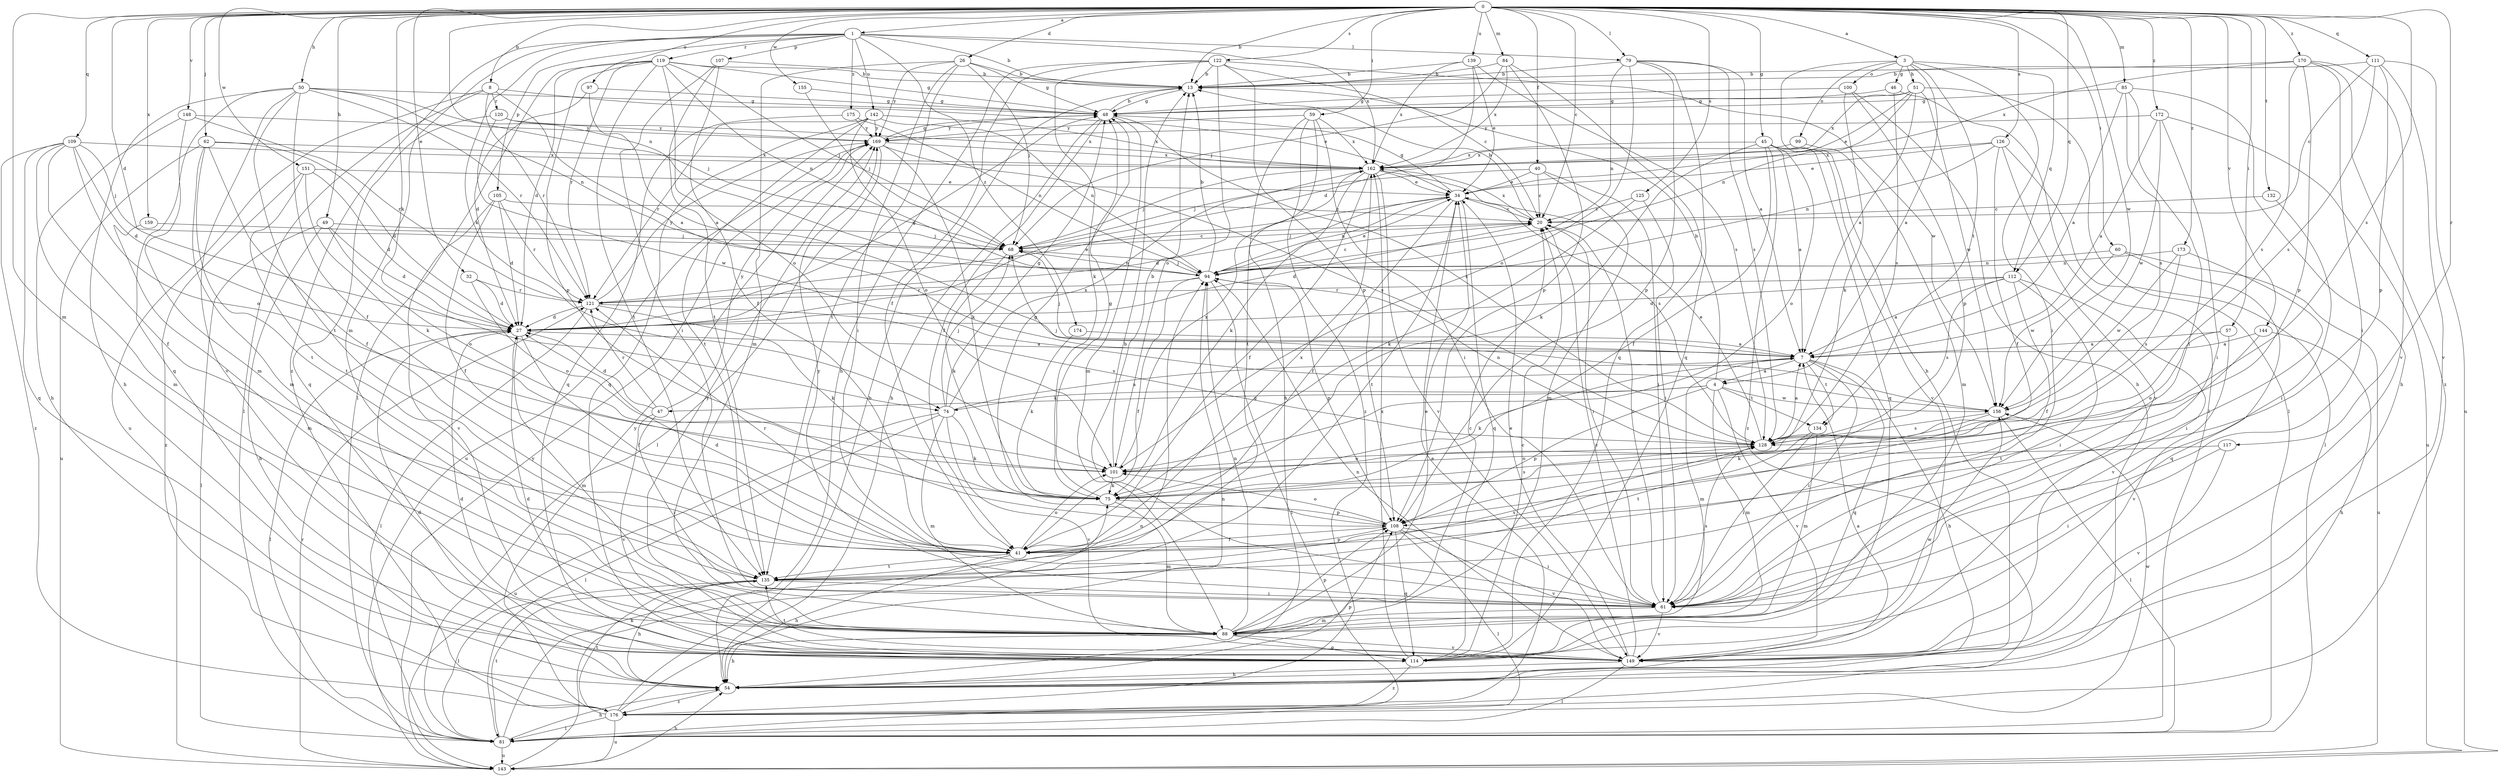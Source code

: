 strict digraph  {
0;
1;
3;
4;
7;
8;
13;
20;
26;
27;
32;
34;
40;
41;
45;
46;
47;
48;
49;
50;
51;
54;
57;
59;
60;
61;
62;
68;
74;
75;
79;
81;
84;
85;
88;
94;
97;
99;
100;
101;
105;
107;
108;
109;
111;
112;
114;
117;
119;
120;
121;
122;
125;
126;
128;
132;
134;
135;
139;
142;
143;
144;
148;
149;
151;
155;
156;
159;
162;
169;
170;
172;
173;
174;
175;
176;
0 -> 1  [label=a];
0 -> 3  [label=a];
0 -> 8  [label=b];
0 -> 13  [label=b];
0 -> 20  [label=c];
0 -> 26  [label=d];
0 -> 27  [label=d];
0 -> 32  [label=e];
0 -> 40  [label=f];
0 -> 45  [label=g];
0 -> 49  [label=h];
0 -> 50  [label=h];
0 -> 57  [label=i];
0 -> 59  [label=i];
0 -> 60  [label=i];
0 -> 62  [label=j];
0 -> 74  [label=k];
0 -> 79  [label=l];
0 -> 84  [label=m];
0 -> 85  [label=m];
0 -> 88  [label=m];
0 -> 94  [label=n];
0 -> 97  [label=o];
0 -> 109  [label=q];
0 -> 111  [label=q];
0 -> 112  [label=q];
0 -> 117  [label=r];
0 -> 122  [label=s];
0 -> 125  [label=s];
0 -> 126  [label=s];
0 -> 128  [label=s];
0 -> 132  [label=t];
0 -> 139  [label=u];
0 -> 144  [label=v];
0 -> 148  [label=v];
0 -> 151  [label=w];
0 -> 155  [label=w];
0 -> 156  [label=w];
0 -> 159  [label=x];
0 -> 170  [label=z];
0 -> 172  [label=z];
0 -> 173  [label=z];
1 -> 13  [label=b];
1 -> 74  [label=k];
1 -> 79  [label=l];
1 -> 88  [label=m];
1 -> 105  [label=p];
1 -> 107  [label=p];
1 -> 119  [label=r];
1 -> 142  [label=u];
1 -> 162  [label=x];
1 -> 174  [label=z];
1 -> 175  [label=z];
1 -> 176  [label=z];
3 -> 4  [label=a];
3 -> 46  [label=g];
3 -> 51  [label=h];
3 -> 54  [label=h];
3 -> 61  [label=i];
3 -> 99  [label=o];
3 -> 100  [label=o];
3 -> 112  [label=q];
3 -> 134  [label=t];
4 -> 13  [label=b];
4 -> 47  [label=g];
4 -> 74  [label=k];
4 -> 88  [label=m];
4 -> 108  [label=p];
4 -> 134  [label=t];
4 -> 149  [label=v];
4 -> 156  [label=w];
7 -> 4  [label=a];
7 -> 54  [label=h];
7 -> 61  [label=i];
7 -> 68  [label=j];
7 -> 75  [label=k];
7 -> 88  [label=m];
7 -> 114  [label=q];
7 -> 134  [label=t];
8 -> 7  [label=a];
8 -> 34  [label=e];
8 -> 81  [label=l];
8 -> 120  [label=r];
8 -> 121  [label=r];
8 -> 143  [label=u];
13 -> 48  [label=g];
20 -> 13  [label=b];
20 -> 27  [label=d];
20 -> 61  [label=i];
20 -> 68  [label=j];
20 -> 162  [label=x];
26 -> 13  [label=b];
26 -> 48  [label=g];
26 -> 61  [label=i];
26 -> 68  [label=j];
26 -> 88  [label=m];
26 -> 135  [label=t];
26 -> 169  [label=y];
27 -> 7  [label=a];
27 -> 41  [label=f];
27 -> 48  [label=g];
27 -> 81  [label=l];
27 -> 88  [label=m];
32 -> 27  [label=d];
32 -> 101  [label=o];
32 -> 121  [label=r];
34 -> 20  [label=c];
34 -> 27  [label=d];
34 -> 41  [label=f];
34 -> 48  [label=g];
34 -> 94  [label=n];
34 -> 114  [label=q];
34 -> 135  [label=t];
40 -> 20  [label=c];
40 -> 34  [label=e];
40 -> 61  [label=i];
40 -> 68  [label=j];
40 -> 88  [label=m];
41 -> 27  [label=d];
41 -> 54  [label=h];
41 -> 101  [label=o];
41 -> 108  [label=p];
41 -> 121  [label=r];
41 -> 135  [label=t];
41 -> 162  [label=x];
45 -> 7  [label=a];
45 -> 41  [label=f];
45 -> 75  [label=k];
45 -> 101  [label=o];
45 -> 114  [label=q];
45 -> 149  [label=v];
45 -> 162  [label=x];
45 -> 176  [label=z];
46 -> 48  [label=g];
46 -> 81  [label=l];
46 -> 128  [label=s];
47 -> 27  [label=d];
47 -> 61  [label=i];
47 -> 121  [label=r];
47 -> 149  [label=v];
47 -> 169  [label=y];
48 -> 13  [label=b];
48 -> 41  [label=f];
48 -> 54  [label=h];
48 -> 88  [label=m];
48 -> 128  [label=s];
48 -> 169  [label=y];
49 -> 27  [label=d];
49 -> 54  [label=h];
49 -> 68  [label=j];
49 -> 81  [label=l];
49 -> 101  [label=o];
50 -> 41  [label=f];
50 -> 48  [label=g];
50 -> 54  [label=h];
50 -> 68  [label=j];
50 -> 94  [label=n];
50 -> 114  [label=q];
50 -> 121  [label=r];
50 -> 135  [label=t];
50 -> 149  [label=v];
51 -> 7  [label=a];
51 -> 34  [label=e];
51 -> 48  [label=g];
51 -> 81  [label=l];
51 -> 94  [label=n];
51 -> 156  [label=w];
51 -> 162  [label=x];
54 -> 7  [label=a];
54 -> 27  [label=d];
54 -> 108  [label=p];
54 -> 176  [label=z];
57 -> 7  [label=a];
57 -> 101  [label=o];
57 -> 149  [label=v];
59 -> 54  [label=h];
59 -> 61  [label=i];
59 -> 135  [label=t];
59 -> 162  [label=x];
59 -> 169  [label=y];
59 -> 176  [label=z];
60 -> 94  [label=n];
60 -> 114  [label=q];
60 -> 143  [label=u];
60 -> 156  [label=w];
61 -> 13  [label=b];
61 -> 20  [label=c];
61 -> 88  [label=m];
61 -> 128  [label=s];
61 -> 149  [label=v];
61 -> 169  [label=y];
62 -> 27  [label=d];
62 -> 41  [label=f];
62 -> 88  [label=m];
62 -> 135  [label=t];
62 -> 143  [label=u];
62 -> 162  [label=x];
68 -> 20  [label=c];
68 -> 75  [label=k];
68 -> 94  [label=n];
74 -> 7  [label=a];
74 -> 48  [label=g];
74 -> 68  [label=j];
74 -> 75  [label=k];
74 -> 81  [label=l];
74 -> 88  [label=m];
74 -> 143  [label=u];
74 -> 149  [label=v];
74 -> 162  [label=x];
75 -> 48  [label=g];
75 -> 88  [label=m];
75 -> 108  [label=p];
75 -> 128  [label=s];
79 -> 7  [label=a];
79 -> 13  [label=b];
79 -> 94  [label=n];
79 -> 101  [label=o];
79 -> 108  [label=p];
79 -> 114  [label=q];
79 -> 128  [label=s];
81 -> 54  [label=h];
81 -> 75  [label=k];
81 -> 135  [label=t];
81 -> 143  [label=u];
84 -> 13  [label=b];
84 -> 68  [label=j];
84 -> 108  [label=p];
84 -> 114  [label=q];
84 -> 162  [label=x];
85 -> 7  [label=a];
85 -> 48  [label=g];
85 -> 54  [label=h];
85 -> 61  [label=i];
85 -> 128  [label=s];
88 -> 20  [label=c];
88 -> 34  [label=e];
88 -> 54  [label=h];
88 -> 94  [label=n];
88 -> 108  [label=p];
88 -> 114  [label=q];
88 -> 149  [label=v];
94 -> 13  [label=b];
94 -> 20  [label=c];
94 -> 34  [label=e];
94 -> 41  [label=f];
94 -> 68  [label=j];
94 -> 81  [label=l];
94 -> 108  [label=p];
94 -> 121  [label=r];
97 -> 7  [label=a];
97 -> 27  [label=d];
97 -> 48  [label=g];
99 -> 88  [label=m];
99 -> 162  [label=x];
100 -> 48  [label=g];
100 -> 54  [label=h];
100 -> 75  [label=k];
100 -> 108  [label=p];
101 -> 13  [label=b];
101 -> 75  [label=k];
101 -> 162  [label=x];
105 -> 20  [label=c];
105 -> 27  [label=d];
105 -> 41  [label=f];
105 -> 121  [label=r];
105 -> 149  [label=v];
107 -> 13  [label=b];
107 -> 41  [label=f];
107 -> 61  [label=i];
107 -> 135  [label=t];
108 -> 41  [label=f];
108 -> 48  [label=g];
108 -> 61  [label=i];
108 -> 81  [label=l];
108 -> 101  [label=o];
108 -> 114  [label=q];
108 -> 149  [label=v];
109 -> 27  [label=d];
109 -> 41  [label=f];
109 -> 68  [label=j];
109 -> 88  [label=m];
109 -> 101  [label=o];
109 -> 114  [label=q];
109 -> 162  [label=x];
109 -> 176  [label=z];
111 -> 13  [label=b];
111 -> 20  [label=c];
111 -> 108  [label=p];
111 -> 128  [label=s];
111 -> 143  [label=u];
111 -> 149  [label=v];
112 -> 7  [label=a];
112 -> 27  [label=d];
112 -> 41  [label=f];
112 -> 61  [label=i];
112 -> 121  [label=r];
112 -> 128  [label=s];
112 -> 149  [label=v];
114 -> 20  [label=c];
114 -> 27  [label=d];
114 -> 156  [label=w];
114 -> 162  [label=x];
114 -> 169  [label=y];
114 -> 176  [label=z];
117 -> 61  [label=i];
117 -> 101  [label=o];
117 -> 149  [label=v];
119 -> 13  [label=b];
119 -> 27  [label=d];
119 -> 48  [label=g];
119 -> 68  [label=j];
119 -> 81  [label=l];
119 -> 94  [label=n];
119 -> 101  [label=o];
119 -> 108  [label=p];
119 -> 121  [label=r];
119 -> 135  [label=t];
120 -> 114  [label=q];
120 -> 156  [label=w];
120 -> 162  [label=x];
120 -> 169  [label=y];
121 -> 27  [label=d];
121 -> 34  [label=e];
121 -> 75  [label=k];
121 -> 81  [label=l];
121 -> 128  [label=s];
121 -> 169  [label=y];
122 -> 13  [label=b];
122 -> 20  [label=c];
122 -> 41  [label=f];
122 -> 54  [label=h];
122 -> 75  [label=k];
122 -> 101  [label=o];
122 -> 108  [label=p];
122 -> 156  [label=w];
125 -> 20  [label=c];
125 -> 61  [label=i];
125 -> 75  [label=k];
126 -> 34  [label=e];
126 -> 41  [label=f];
126 -> 81  [label=l];
126 -> 94  [label=n];
126 -> 149  [label=v];
126 -> 162  [label=x];
128 -> 7  [label=a];
128 -> 34  [label=e];
128 -> 94  [label=n];
128 -> 101  [label=o];
132 -> 20  [label=c];
132 -> 61  [label=i];
134 -> 61  [label=i];
134 -> 88  [label=m];
134 -> 135  [label=t];
135 -> 54  [label=h];
135 -> 61  [label=i];
135 -> 81  [label=l];
135 -> 128  [label=s];
139 -> 13  [label=b];
139 -> 27  [label=d];
139 -> 34  [label=e];
139 -> 128  [label=s];
139 -> 162  [label=x];
142 -> 94  [label=n];
142 -> 101  [label=o];
142 -> 114  [label=q];
142 -> 121  [label=r];
142 -> 135  [label=t];
142 -> 162  [label=x];
142 -> 169  [label=y];
143 -> 54  [label=h];
143 -> 94  [label=n];
143 -> 121  [label=r];
143 -> 169  [label=y];
144 -> 7  [label=a];
144 -> 54  [label=h];
144 -> 135  [label=t];
148 -> 54  [label=h];
148 -> 88  [label=m];
148 -> 121  [label=r];
148 -> 169  [label=y];
149 -> 20  [label=c];
149 -> 27  [label=d];
149 -> 34  [label=e];
149 -> 54  [label=h];
149 -> 81  [label=l];
149 -> 94  [label=n];
149 -> 135  [label=t];
151 -> 27  [label=d];
151 -> 34  [label=e];
151 -> 75  [label=k];
151 -> 135  [label=t];
151 -> 176  [label=z];
155 -> 48  [label=g];
155 -> 68  [label=j];
156 -> 68  [label=j];
156 -> 75  [label=k];
156 -> 81  [label=l];
156 -> 128  [label=s];
159 -> 68  [label=j];
159 -> 88  [label=m];
162 -> 34  [label=e];
162 -> 41  [label=f];
162 -> 68  [label=j];
162 -> 75  [label=k];
162 -> 128  [label=s];
162 -> 149  [label=v];
169 -> 48  [label=g];
169 -> 75  [label=k];
169 -> 81  [label=l];
169 -> 128  [label=s];
169 -> 143  [label=u];
169 -> 162  [label=x];
170 -> 13  [label=b];
170 -> 61  [label=i];
170 -> 108  [label=p];
170 -> 128  [label=s];
170 -> 149  [label=v];
170 -> 162  [label=x];
170 -> 176  [label=z];
172 -> 7  [label=a];
172 -> 61  [label=i];
172 -> 143  [label=u];
172 -> 156  [label=w];
172 -> 169  [label=y];
173 -> 61  [label=i];
173 -> 94  [label=n];
173 -> 128  [label=s];
173 -> 156  [label=w];
174 -> 7  [label=a];
174 -> 75  [label=k];
175 -> 94  [label=n];
175 -> 114  [label=q];
175 -> 169  [label=y];
176 -> 13  [label=b];
176 -> 34  [label=e];
176 -> 81  [label=l];
176 -> 94  [label=n];
176 -> 135  [label=t];
176 -> 143  [label=u];
176 -> 156  [label=w];
176 -> 169  [label=y];
}
